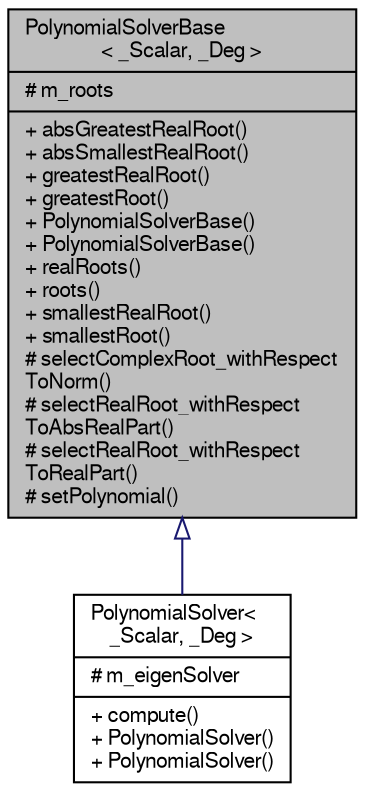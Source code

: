 digraph "PolynomialSolverBase&lt; _Scalar, _Deg &gt;"
{
  edge [fontname="FreeSans",fontsize="10",labelfontname="FreeSans",labelfontsize="10"];
  node [fontname="FreeSans",fontsize="10",shape=record];
  Node1 [label="{PolynomialSolverBase\l\< _Scalar, _Deg \>\n|# m_roots\l|+ absGreatestRealRoot()\l+ absSmallestRealRoot()\l+ greatestRealRoot()\l+ greatestRoot()\l+ PolynomialSolverBase()\l+ PolynomialSolverBase()\l+ realRoots()\l+ roots()\l+ smallestRealRoot()\l+ smallestRoot()\l# selectComplexRoot_withRespect\lToNorm()\l# selectRealRoot_withRespect\lToAbsRealPart()\l# selectRealRoot_withRespect\lToRealPart()\l# setPolynomial()\l}",height=0.2,width=0.4,color="black", fillcolor="grey75", style="filled" fontcolor="black"];
  Node1 -> Node2 [dir="back",color="midnightblue",fontsize="10",style="solid",arrowtail="onormal",fontname="FreeSans"];
  Node2 [label="{PolynomialSolver\< \l_Scalar, _Deg \>\n|# m_eigenSolver\l|+ compute()\l+ PolynomialSolver()\l+ PolynomialSolver()\l}",height=0.2,width=0.4,color="black", fillcolor="white", style="filled",URL="$classEigen_1_1PolynomialSolver.html",tooltip="A polynomial solver. "];
}
